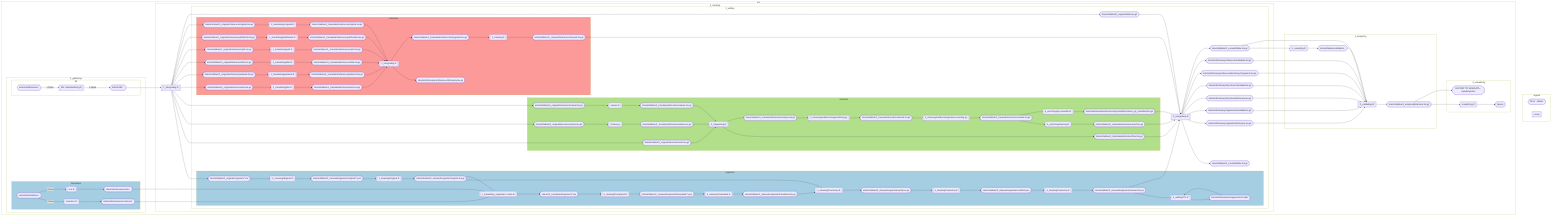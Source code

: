 graph TD

subgraph legend
style legend fill:#FFFFFF
A([file in ../data/..])
B[[script]]
end

subgraph src
style src fill:#FFFFFF

subgraph 1_gathering
style 1_gathering fill:#FFFFFF

subgraph db
style db fill:#FFFFFF
010([external/dbSource/..]) -- x times -->
020[[db/../standardizing.R]] -- x times -->
030([interim/db/..])
end

subgraph translation
style translation fill:#A6CEE3
010([external/dbSource/..])
011([external/translation/..]) -- y times -->
040[[common.R]] -->
050([interim/dictionaries/common/..])
010([external/dbSource/..])
011([external/translation/..]) -- z times -->
060[[tcm.R]] -->
070([interim/dictionaries/tcm/..])
end
end

050([interim/dictionaries/common/..]) -->
105[[2_translating.kt]]
070([interim/dictionaries/tcm/..]) -->
105[[2_translating.kt]]

subgraph 2_curating
style 2_curating fill:#FFFFFF
030([interim/db/...]) -->
080[[1_integrating.R]]
080[[1_integrating.R]] -->
100([interim/tables/0_original/organism/*.tsv])
080[[1_integrating.R]] -->
210([interim/tables/0_original/structure/inchi.tsv.gz])
080[[1_integrating.R]] -->
220([interim/tables/0_original/structure/smiles.tsv.gz])
080[[1_integrating.R]] -->
230([interim/tables/0_original/structure/nominal.tsv.gz])
080[[1_integrating.R]] -->
320([interim/tables/0_original/reference/doi.tsv.gz])
080[[1_integrating.R]] -->
330([interim/tables/0_original/reference/pubmed.tsv.gz])
080[[1_integrating.R]] -->
340([interim/tables/0_original/reference/title.tsv.gz])
080[[1_integrating.R]] -->
350([interim/tables/0_original/reference/split.tsv.gz])
080[[1_integrating.R]] -->
361([interim/tables/0_original/reference/pubDetails.tsv.gz])
080[[1_integrating.R]] -->
370([interim/tables/0_original/reference/original.tsv.gz])
080[[1_integrating.R]] -->
400([interim/tables/0_original/table.tsv.gz])

subgraph 2_editing
style 2_editing fill:#FFFFFF

subgraph organism
style organism fill:#A6CEE3
100([interim/tables/0_original/organism/*.tsv]) -->
101[[1_cleaningOriginal.R]] -->
102([interim/tables/2_cleaned/organism/original/*.json]) -->
103[[1_cleaningOriginal.R]] -->
104([interim/tables/2_cleaned/organism/original.tsv.gz]) -->
111[[4_cleaningTaxonomy.R]]
104([interim/tables/2_cleaned/organism/original.tsv.gz]) -->
105[[2_translating_organism/../main.kt]] -->
106([interim/1_translated/organism/*.tsv]) -->
107[[3_cleaningTranslated.R]] -->
108([interim/tables/2_cleaned/organism/translated/*.json]) -->
109[[3_cleaningTranslated.R]] -->
110([interim/tables/2_cleaned/organism/translated.tsv.gz]) -->
111[[4_cleaningTaxonomy.R]] -->
120([interim/tables/2_cleaned/organism/verify.tsv.gz]) -->
112[[4_cleaningTaxonomy.R]] -->
121([interim/tables/2_cleaned/organism/verified.json]) -->
113[[4_cleaningTaxonomy.R]] -->
122([interim/tables/2_cleaned/organism/cleaned.tsv.gz]) -->
123[[5_addingOTL.R]] -->
124([interim/dictionaries/organism/otl.sqlite]) -->
123[[5_addingOTL.R]]
end

subgraph structure
style structure fill:#B2DF8A
210([interim/tables/0_original/structure/inchi.tsv.gz]) -->
240[[2_integrating.R]]
220([interim/tables/0_original/structure/smiles.tsv.gz]) -->
221[[smiles.py]] -->
222([interim/tables/1_translated/structure/smiles.tsv.gz]) -->
240[[2_integrating.R]]
230([interim/tables/0_original/structure/nominal.tsv.gz]) -->
231[[names.R]] -->
232([interim/tables/1_translated/structure/names.tsv.gz]) -->
240[[2_integrating.R]]-->
251([interim/tables/1_translated/structure/final.tsv.gz])
240[[2_integrating.R]]-->
250([interim/tables/1_translated/structure/unique.tsv.gz]) -->
260[[3_cleaningAndEnriching/sanitizing.py]] -->
270([interim/tables/2_cleaned/structure/cleaned.tsv.gz]) -->
280[[3_cleaningAndEnriching/stereocounting.py]] -->
281([interim/tables/2_cleaned/structure/counted.tsv.gz]) -->
290[[4_enriching/naming.R]] -->
291([interim/tables/2_cleaned/structure/named.tsv.gz])
281([interim/tables/2_cleaned/structure/counted.tsv.gz]) -->
292[[4_enriching/np-classifier.R]] -->
293([interim/dictionaries/structure/npclassifier/smiles_np_classified.tsv.gz])
end

subgraph reference
style reference fill:#FB9A99
320([interim/tables/0_original/reference/doi.tsv.gz]) -->
321[[1_translating/doi.R]] -->
322([interim/tables/1_translated/reference/doi.tsv.gz]) -->
360[[integrating.R]]
330([interim/tables/0_original/reference/pubmed.tsv.gz]) -->
331[[1_translating/pubmed.R]] -->
332([interim/tables/1_translated/reference/pubmed.tsv.gz]) -->
360[[integrating.R]]
340([interim/tables/0_original/reference/title.tsv.gz]) -->
341[[1_translating/title.R]] -->
342([interim/tables/1_translated/reference/title.tsv.gz]) -->
360[[integrating.R]]
350([interim/tables/0_original/reference/split.tsv.gz]) -->
351[[1_translating/split.R]] -->
352([interim/tables/1_translated/reference/split.tsv.gz]) -->
360[[integrating.R]]
361([interim/tables/0_original/reference/pubDetails.tsv.gz]) -->
363[[1_translating/pubDetails.R]] -->
362([interim/tables/1_translated/reference/pubDetails.tsv.gz]) -->
360[[integrating.R]]
370([interim/tables/0_original/reference/original.tsv.gz]) -->
371[[1_translating/original.R]] -->
372([interim/tables/1_translated/reference/original.tsv.gz]) -->
360[[2_integrating.R]] -->
379([interim/dictionaries/reference/dictionary.tsv.gz])
360[[2_integrating.R]] -->
380([interim/tables/1_translated/reference/integrated.tsv.gz]) -->
385[[3_cleaning.R]] -->
390([interim/tables/2_cleaned/reference/cleaned.tsv.gz])
end

122([interim/tables/2_cleaned/organism/cleaned.tsv.gz]) -->
998[[3_integrating.R]]
251([interim/tables/1_translated/structure/final.tsv.gz])-->
998[[3_integrating.R]]
291([interim/tables/2_cleaned/structure/named.tsv.gz]) -->
998[[3_integrating.R]]
293([interim/dictionaries/structure/npclassifier/smiles_np_classified.tsv.gz]) -->
998[[3_integrating.R]]
390([interim/tables/2_cleaned/reference/cleaned.tsv.gz]) -->
998[[3_integrating.R]] 
400([interim/tables/0_original/table.tsv.gz]) -->
998[[3_integrating.R]] -->
999([interim/tables/3_curated/table.tsv.gz])
998[[3_integrating.R]] -->
1001([interim/dictionary/organism/dictionary.tsv.gz])
998[[3_integrating.R]] -->
1002([interim/dictionary/organism/metadata.tsv.gz])
998[[3_integrating.R]] -->
1003([interim/dictionary/structure/dictionary.tsv.gz])
998[[3_integrating.R]] -->
1004([interim/dictionary/structure/metadata.tsv.gz])
998[[3_integrating.R]] -->
1005([interim/dictionary/reference/dictionaryOrganism.tsv.gz])
998[[3_integrating.R]] -->
1006([interim/dictionary/reference/metadata.tsv.gz])
998[[3_integrating.R]] -->
1007([interim/tables/3_curated/table.tsv.gz])
end
end

subgraph 3_analyzing
style 3_analyzing fill:#FFFFFF
1007([interim/tables/3_curated/table.tsv.gz]) -->
1010[[1_sampling.R]] -->
1015([interim/tables/validation/..]) -->
1020[[2_validating.R]]
1001([interim/dictionary/organism/dictionary.tsv.gz]) -->
1020[[2_validating.R]]
1002([interim/dictionary/organism/metadata.tsv.gz]) -->
1020[[2_validating.R]]
1003([interim/dictionary/structure/dictionary.tsv.gz]) -->
1020[[2_validating.R]]
1004([interim/dictionary/structure/metadata.tsv.gz]) -->
1020[[2_validating.R]]
1005([interim/dictionary/reference/dictionaryOrganism.tsv.gz]) -->
1020[[2_validating.R]]
1006([interim/dictionary/reference/metadata.tsv.gz]) -->
1020[[2_validating.R]]
1007([interim/tables/3_curated/table.tsv.gz]) -->
1020[[2_validating.R]] -->
1030([interim/tables/4_analysed/platinum.tsv.gz])
end

subgraph 4_visualizing
style 4_visualizing fill:#FFFFFF
1030([interim/tables/4_analysed/platinum.tsv.gz]) -->
1040[[visualizing.R]] -->
1050([figures])
1030([interim/tables/4_analysed/platinum.tsv.gz]) -->
1060([EXPORT TO WIKIDATA - npwdimporter])
end
end